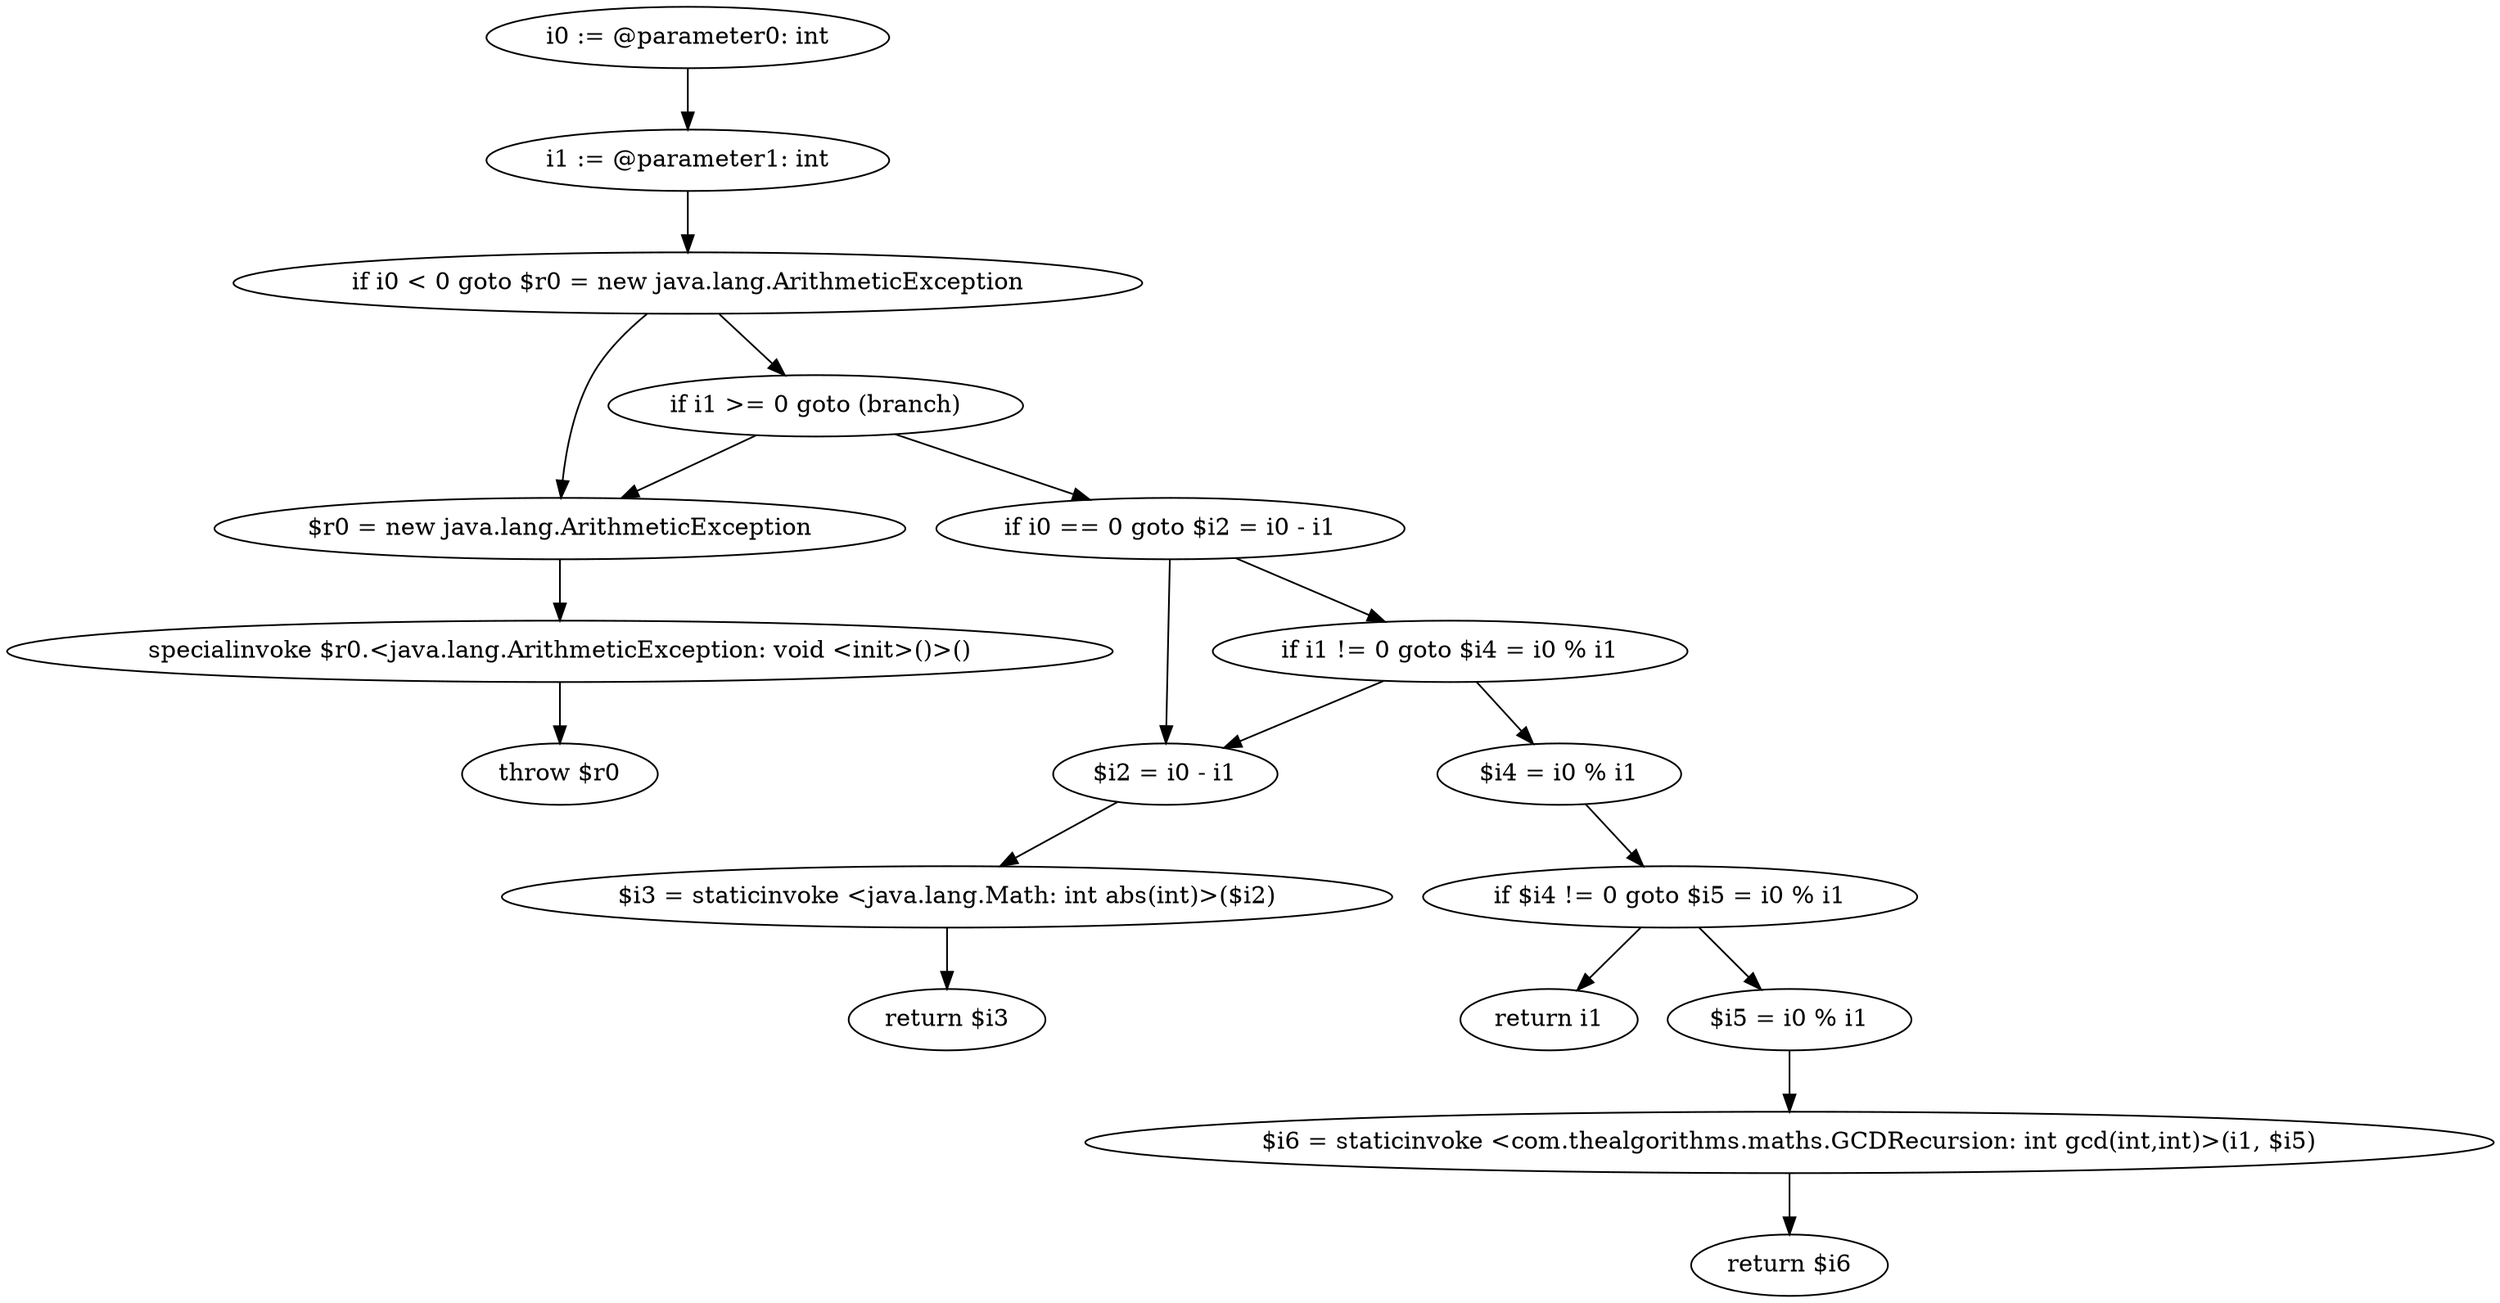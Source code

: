 digraph "unitGraph" {
    "i0 := @parameter0: int"
    "i1 := @parameter1: int"
    "if i0 < 0 goto $r0 = new java.lang.ArithmeticException"
    "if i1 >= 0 goto (branch)"
    "$r0 = new java.lang.ArithmeticException"
    "specialinvoke $r0.<java.lang.ArithmeticException: void <init>()>()"
    "throw $r0"
    "if i0 == 0 goto $i2 = i0 - i1"
    "if i1 != 0 goto $i4 = i0 % i1"
    "$i2 = i0 - i1"
    "$i3 = staticinvoke <java.lang.Math: int abs(int)>($i2)"
    "return $i3"
    "$i4 = i0 % i1"
    "if $i4 != 0 goto $i5 = i0 % i1"
    "return i1"
    "$i5 = i0 % i1"
    "$i6 = staticinvoke <com.thealgorithms.maths.GCDRecursion: int gcd(int,int)>(i1, $i5)"
    "return $i6"
    "i0 := @parameter0: int"->"i1 := @parameter1: int";
    "i1 := @parameter1: int"->"if i0 < 0 goto $r0 = new java.lang.ArithmeticException";
    "if i0 < 0 goto $r0 = new java.lang.ArithmeticException"->"if i1 >= 0 goto (branch)";
    "if i0 < 0 goto $r0 = new java.lang.ArithmeticException"->"$r0 = new java.lang.ArithmeticException";
    "if i1 >= 0 goto (branch)"->"$r0 = new java.lang.ArithmeticException";
    "if i1 >= 0 goto (branch)"->"if i0 == 0 goto $i2 = i0 - i1";
    "$r0 = new java.lang.ArithmeticException"->"specialinvoke $r0.<java.lang.ArithmeticException: void <init>()>()";
    "specialinvoke $r0.<java.lang.ArithmeticException: void <init>()>()"->"throw $r0";
    "if i0 == 0 goto $i2 = i0 - i1"->"if i1 != 0 goto $i4 = i0 % i1";
    "if i0 == 0 goto $i2 = i0 - i1"->"$i2 = i0 - i1";
    "if i1 != 0 goto $i4 = i0 % i1"->"$i2 = i0 - i1";
    "if i1 != 0 goto $i4 = i0 % i1"->"$i4 = i0 % i1";
    "$i2 = i0 - i1"->"$i3 = staticinvoke <java.lang.Math: int abs(int)>($i2)";
    "$i3 = staticinvoke <java.lang.Math: int abs(int)>($i2)"->"return $i3";
    "$i4 = i0 % i1"->"if $i4 != 0 goto $i5 = i0 % i1";
    "if $i4 != 0 goto $i5 = i0 % i1"->"return i1";
    "if $i4 != 0 goto $i5 = i0 % i1"->"$i5 = i0 % i1";
    "$i5 = i0 % i1"->"$i6 = staticinvoke <com.thealgorithms.maths.GCDRecursion: int gcd(int,int)>(i1, $i5)";
    "$i6 = staticinvoke <com.thealgorithms.maths.GCDRecursion: int gcd(int,int)>(i1, $i5)"->"return $i6";
}
